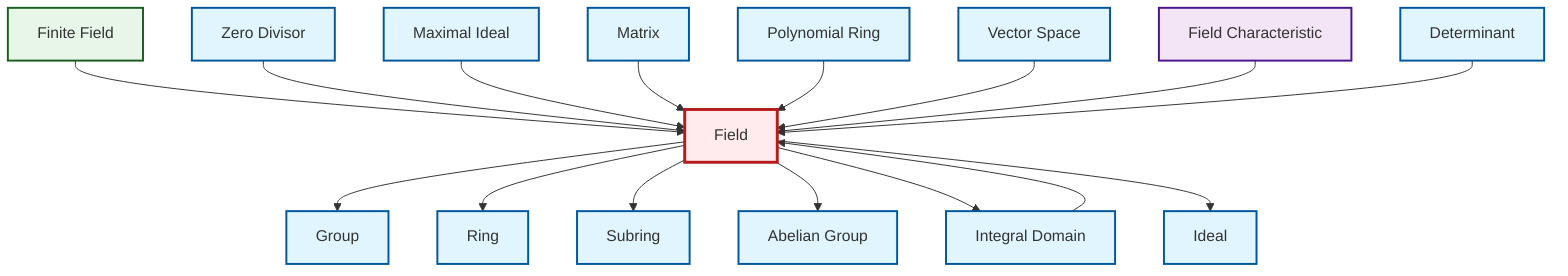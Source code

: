 graph TD
    classDef definition fill:#e1f5fe,stroke:#01579b,stroke-width:2px
    classDef theorem fill:#f3e5f5,stroke:#4a148c,stroke-width:2px
    classDef axiom fill:#fff3e0,stroke:#e65100,stroke-width:2px
    classDef example fill:#e8f5e9,stroke:#1b5e20,stroke-width:2px
    classDef current fill:#ffebee,stroke:#b71c1c,stroke-width:3px
    def-vector-space["Vector Space"]:::definition
    def-integral-domain["Integral Domain"]:::definition
    def-group["Group"]:::definition
    def-ideal["Ideal"]:::definition
    def-ring["Ring"]:::definition
    thm-field-characteristic["Field Characteristic"]:::theorem
    def-subring["Subring"]:::definition
    def-abelian-group["Abelian Group"]:::definition
    def-maximal-ideal["Maximal Ideal"]:::definition
    def-zero-divisor["Zero Divisor"]:::definition
    def-determinant["Determinant"]:::definition
    def-polynomial-ring["Polynomial Ring"]:::definition
    def-matrix["Matrix"]:::definition
    ex-finite-field["Finite Field"]:::example
    def-field["Field"]:::definition
    ex-finite-field --> def-field
    def-field --> def-group
    def-field --> def-ring
    def-zero-divisor --> def-field
    def-maximal-ideal --> def-field
    def-matrix --> def-field
    def-integral-domain --> def-field
    def-polynomial-ring --> def-field
    def-vector-space --> def-field
    def-field --> def-subring
    thm-field-characteristic --> def-field
    def-field --> def-abelian-group
    def-field --> def-integral-domain
    def-field --> def-ideal
    def-determinant --> def-field
    class def-field current